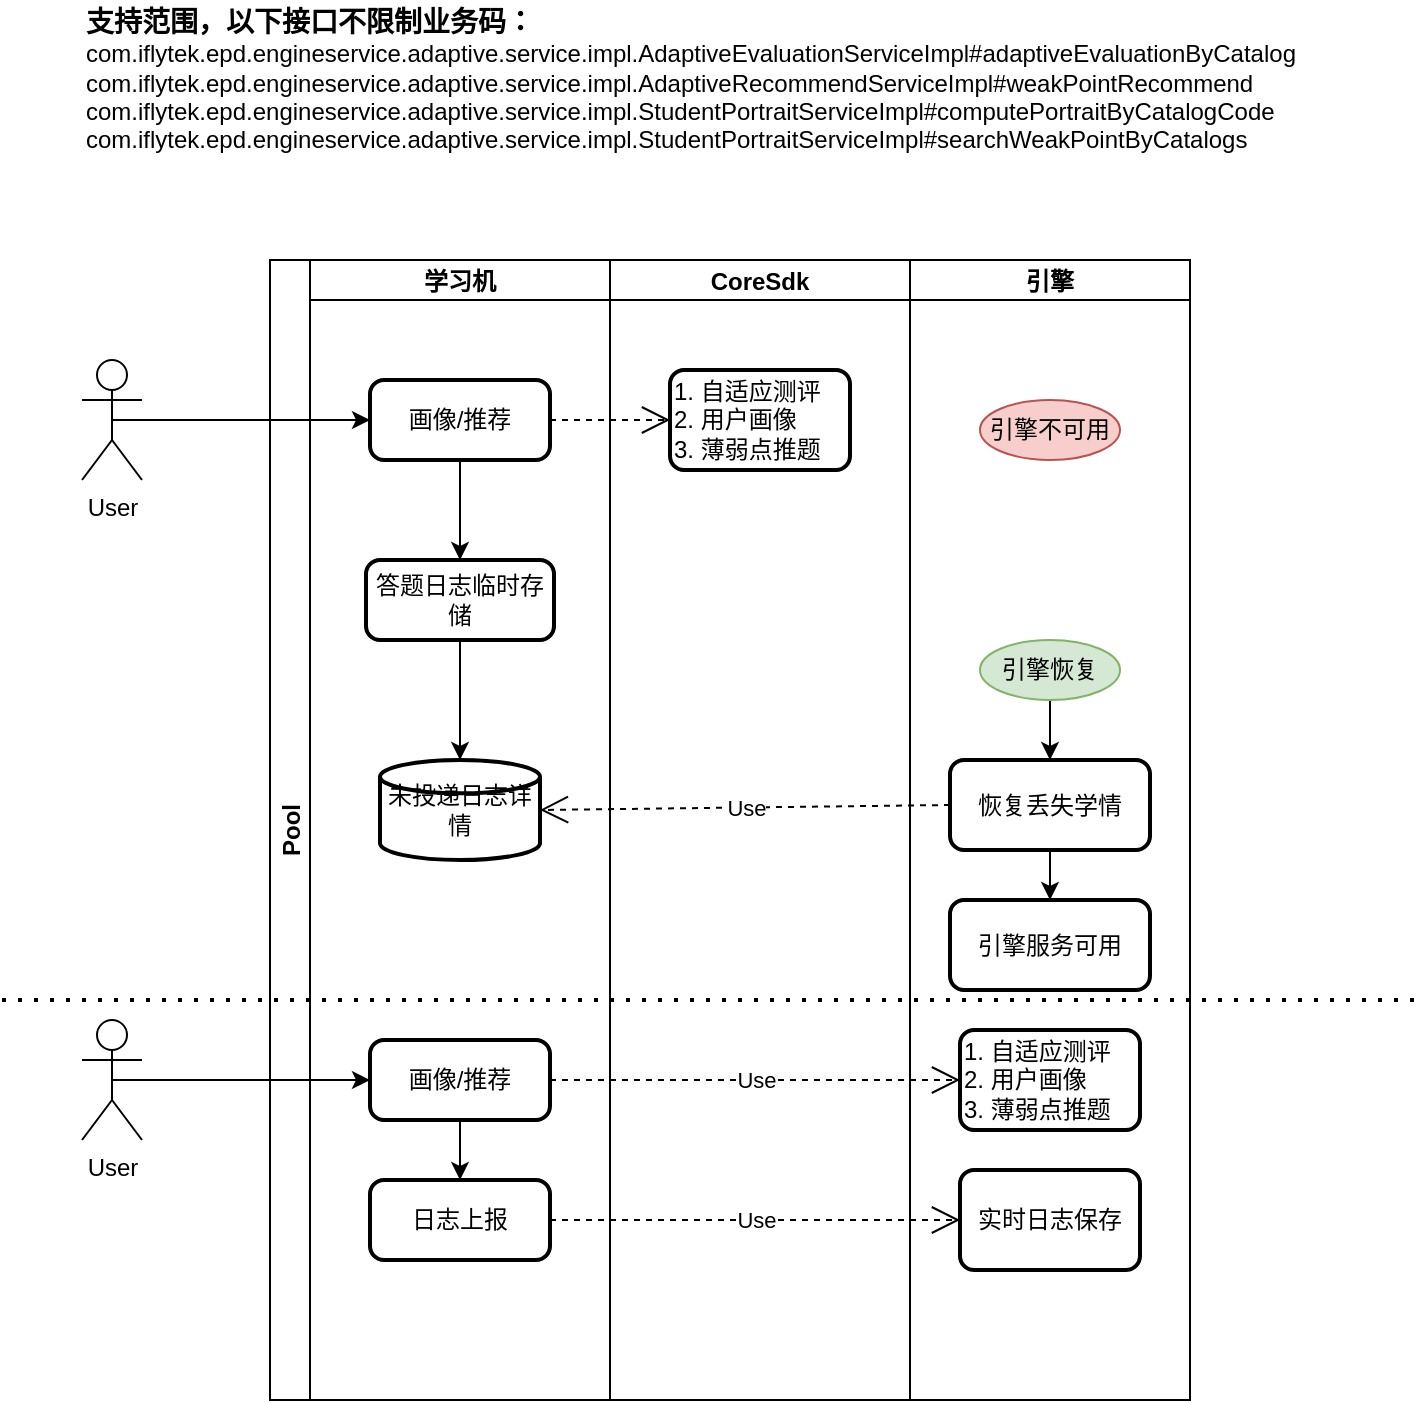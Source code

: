 <mxfile version="16.4.6" type="github">
  <diagram id="dgvY_rVGDL0mgEJ4h0jD" name="第 1 页">
    <mxGraphModel dx="1038" dy="547" grid="1" gridSize="10" guides="1" tooltips="1" connect="1" arrows="1" fold="1" page="1" pageScale="1" pageWidth="827" pageHeight="1169" math="0" shadow="0">
      <root>
        <mxCell id="0" />
        <mxCell id="1" parent="0" />
        <mxCell id="iDCLeAGYW5DPLVCuSpxa-2" value="Pool" style="swimlane;childLayout=stackLayout;resizeParent=1;resizeParentMax=0;startSize=20;horizontal=0;horizontalStack=1;" vertex="1" parent="1">
          <mxGeometry x="224" y="230" width="460" height="570" as="geometry" />
        </mxCell>
        <mxCell id="iDCLeAGYW5DPLVCuSpxa-3" value="学习机" style="swimlane;startSize=20;" vertex="1" parent="iDCLeAGYW5DPLVCuSpxa-2">
          <mxGeometry x="20" width="150" height="570" as="geometry" />
        </mxCell>
        <mxCell id="iDCLeAGYW5DPLVCuSpxa-16" style="edgeStyle=orthogonalEdgeStyle;rounded=0;orthogonalLoop=1;jettySize=auto;html=1;exitX=0.5;exitY=1;exitDx=0;exitDy=0;fontFamily=Helvetica;" edge="1" parent="iDCLeAGYW5DPLVCuSpxa-3" source="iDCLeAGYW5DPLVCuSpxa-11" target="iDCLeAGYW5DPLVCuSpxa-14">
          <mxGeometry relative="1" as="geometry" />
        </mxCell>
        <mxCell id="iDCLeAGYW5DPLVCuSpxa-11" value="画像/推荐" style="rounded=1;whiteSpace=wrap;html=1;absoluteArcSize=1;arcSize=14;strokeWidth=2;" vertex="1" parent="iDCLeAGYW5DPLVCuSpxa-3">
          <mxGeometry x="30" y="60" width="90" height="40" as="geometry" />
        </mxCell>
        <mxCell id="iDCLeAGYW5DPLVCuSpxa-18" style="edgeStyle=orthogonalEdgeStyle;rounded=0;orthogonalLoop=1;jettySize=auto;html=1;exitX=0.5;exitY=1;exitDx=0;exitDy=0;entryX=0.5;entryY=0;entryDx=0;entryDy=0;entryPerimeter=0;fontFamily=Helvetica;" edge="1" parent="iDCLeAGYW5DPLVCuSpxa-3" source="iDCLeAGYW5DPLVCuSpxa-14" target="iDCLeAGYW5DPLVCuSpxa-17">
          <mxGeometry relative="1" as="geometry" />
        </mxCell>
        <mxCell id="iDCLeAGYW5DPLVCuSpxa-14" value="答题日志临时存储" style="rounded=1;whiteSpace=wrap;html=1;absoluteArcSize=1;arcSize=14;strokeWidth=2;fontFamily=Helvetica;" vertex="1" parent="iDCLeAGYW5DPLVCuSpxa-3">
          <mxGeometry x="28" y="150" width="94" height="40" as="geometry" />
        </mxCell>
        <mxCell id="iDCLeAGYW5DPLVCuSpxa-17" value="未投递日志详情" style="strokeWidth=2;html=1;shape=mxgraph.flowchart.database;whiteSpace=wrap;fontFamily=Helvetica;" vertex="1" parent="iDCLeAGYW5DPLVCuSpxa-3">
          <mxGeometry x="35" y="250" width="80" height="50" as="geometry" />
        </mxCell>
        <mxCell id="iDCLeAGYW5DPLVCuSpxa-35" style="edgeStyle=orthogonalEdgeStyle;rounded=0;orthogonalLoop=1;jettySize=auto;html=1;exitX=0.5;exitY=1;exitDx=0;exitDy=0;entryX=0.5;entryY=0;entryDx=0;entryDy=0;fontFamily=Helvetica;" edge="1" parent="iDCLeAGYW5DPLVCuSpxa-3" source="iDCLeAGYW5DPLVCuSpxa-29" target="iDCLeAGYW5DPLVCuSpxa-33">
          <mxGeometry relative="1" as="geometry" />
        </mxCell>
        <mxCell id="iDCLeAGYW5DPLVCuSpxa-29" value="画像/推荐" style="rounded=1;whiteSpace=wrap;html=1;absoluteArcSize=1;arcSize=14;strokeWidth=2;" vertex="1" parent="iDCLeAGYW5DPLVCuSpxa-3">
          <mxGeometry x="30" y="390" width="90" height="40" as="geometry" />
        </mxCell>
        <mxCell id="iDCLeAGYW5DPLVCuSpxa-33" value="日志上报" style="rounded=1;whiteSpace=wrap;html=1;absoluteArcSize=1;arcSize=14;strokeWidth=2;" vertex="1" parent="iDCLeAGYW5DPLVCuSpxa-3">
          <mxGeometry x="30" y="460" width="90" height="40" as="geometry" />
        </mxCell>
        <mxCell id="iDCLeAGYW5DPLVCuSpxa-4" value="CoreSdk" style="swimlane;startSize=20;" vertex="1" parent="iDCLeAGYW5DPLVCuSpxa-2">
          <mxGeometry x="170" width="150" height="570" as="geometry" />
        </mxCell>
        <mxCell id="iDCLeAGYW5DPLVCuSpxa-7" value="&lt;span&gt;1. 自适应测评&lt;/span&gt;&lt;br&gt;&lt;span&gt;2. 用户画像&lt;/span&gt;&lt;br&gt;&lt;span&gt;3. 薄弱点推题&lt;/span&gt;" style="rounded=1;whiteSpace=wrap;html=1;absoluteArcSize=1;arcSize=14;strokeWidth=2;align=left;" vertex="1" parent="iDCLeAGYW5DPLVCuSpxa-4">
          <mxGeometry x="30" y="55" width="90" height="50" as="geometry" />
        </mxCell>
        <mxCell id="iDCLeAGYW5DPLVCuSpxa-5" value="引擎" style="swimlane;startSize=20;" vertex="1" parent="iDCLeAGYW5DPLVCuSpxa-2">
          <mxGeometry x="320" width="140" height="570" as="geometry" />
        </mxCell>
        <mxCell id="iDCLeAGYW5DPLVCuSpxa-6" value="引擎不可用" style="strokeWidth=1;html=1;shape=mxgraph.flowchart.start_1;whiteSpace=wrap;fillColor=#f8cecc;strokeColor=#b85450;" vertex="1" parent="iDCLeAGYW5DPLVCuSpxa-5">
          <mxGeometry x="35" y="70" width="70" height="30" as="geometry" />
        </mxCell>
        <mxCell id="iDCLeAGYW5DPLVCuSpxa-27" style="edgeStyle=orthogonalEdgeStyle;rounded=0;orthogonalLoop=1;jettySize=auto;html=1;exitX=0.5;exitY=1;exitDx=0;exitDy=0;exitPerimeter=0;entryX=0.5;entryY=0;entryDx=0;entryDy=0;fontFamily=Helvetica;" edge="1" parent="iDCLeAGYW5DPLVCuSpxa-5" source="iDCLeAGYW5DPLVCuSpxa-19" target="iDCLeAGYW5DPLVCuSpxa-21">
          <mxGeometry relative="1" as="geometry" />
        </mxCell>
        <mxCell id="iDCLeAGYW5DPLVCuSpxa-19" value="引擎恢复" style="strokeWidth=1;html=1;shape=mxgraph.flowchart.start_1;whiteSpace=wrap;fillColor=#d5e8d4;strokeColor=#82b366;" vertex="1" parent="iDCLeAGYW5DPLVCuSpxa-5">
          <mxGeometry x="35" y="190" width="70" height="30" as="geometry" />
        </mxCell>
        <mxCell id="iDCLeAGYW5DPLVCuSpxa-28" style="edgeStyle=orthogonalEdgeStyle;rounded=0;orthogonalLoop=1;jettySize=auto;html=1;exitX=0.5;exitY=1;exitDx=0;exitDy=0;entryX=0.5;entryY=0;entryDx=0;entryDy=0;fontFamily=Helvetica;" edge="1" parent="iDCLeAGYW5DPLVCuSpxa-5" source="iDCLeAGYW5DPLVCuSpxa-21" target="iDCLeAGYW5DPLVCuSpxa-26">
          <mxGeometry relative="1" as="geometry" />
        </mxCell>
        <mxCell id="iDCLeAGYW5DPLVCuSpxa-21" value="恢复丢失学情" style="rounded=1;whiteSpace=wrap;html=1;absoluteArcSize=1;arcSize=14;strokeWidth=2;fontFamily=Helvetica;" vertex="1" parent="iDCLeAGYW5DPLVCuSpxa-5">
          <mxGeometry x="20" y="250" width="100" height="45" as="geometry" />
        </mxCell>
        <mxCell id="iDCLeAGYW5DPLVCuSpxa-26" value="引擎服务可用" style="rounded=1;whiteSpace=wrap;html=1;absoluteArcSize=1;arcSize=14;strokeWidth=2;fontFamily=Helvetica;" vertex="1" parent="iDCLeAGYW5DPLVCuSpxa-5">
          <mxGeometry x="20" y="320" width="100" height="45" as="geometry" />
        </mxCell>
        <mxCell id="iDCLeAGYW5DPLVCuSpxa-30" value="&lt;span&gt;1. 自适应测评&lt;/span&gt;&lt;br&gt;&lt;span&gt;2. 用户画像&lt;/span&gt;&lt;br&gt;&lt;span&gt;3. 薄弱点推题&lt;/span&gt;" style="rounded=1;whiteSpace=wrap;html=1;absoluteArcSize=1;arcSize=14;strokeWidth=2;align=left;" vertex="1" parent="iDCLeAGYW5DPLVCuSpxa-5">
          <mxGeometry x="25" y="385" width="90" height="50" as="geometry" />
        </mxCell>
        <mxCell id="iDCLeAGYW5DPLVCuSpxa-36" value="实时日志保存" style="rounded=1;whiteSpace=wrap;html=1;absoluteArcSize=1;arcSize=14;strokeWidth=2;fontFamily=Helvetica;" vertex="1" parent="iDCLeAGYW5DPLVCuSpxa-5">
          <mxGeometry x="25" y="455" width="90" height="50" as="geometry" />
        </mxCell>
        <mxCell id="iDCLeAGYW5DPLVCuSpxa-15" value="" style="endArrow=open;endSize=12;dashed=1;html=1;rounded=0;fontFamily=Helvetica;exitX=1;exitY=0.5;exitDx=0;exitDy=0;entryX=0;entryY=0.5;entryDx=0;entryDy=0;" edge="1" parent="iDCLeAGYW5DPLVCuSpxa-2" source="iDCLeAGYW5DPLVCuSpxa-11" target="iDCLeAGYW5DPLVCuSpxa-7">
          <mxGeometry width="160" relative="1" as="geometry">
            <mxPoint x="216" y="230" as="sourcePoint" />
            <mxPoint x="376" y="230" as="targetPoint" />
          </mxGeometry>
        </mxCell>
        <mxCell id="iDCLeAGYW5DPLVCuSpxa-24" value="Use" style="endArrow=open;endSize=12;dashed=1;html=1;rounded=0;fontFamily=Helvetica;exitX=0;exitY=0.5;exitDx=0;exitDy=0;entryX=1;entryY=0.5;entryDx=0;entryDy=0;entryPerimeter=0;" edge="1" parent="iDCLeAGYW5DPLVCuSpxa-2" source="iDCLeAGYW5DPLVCuSpxa-21" target="iDCLeAGYW5DPLVCuSpxa-17">
          <mxGeometry width="160" relative="1" as="geometry">
            <mxPoint x="216" y="300" as="sourcePoint" />
            <mxPoint x="376" y="300" as="targetPoint" />
          </mxGeometry>
        </mxCell>
        <mxCell id="iDCLeAGYW5DPLVCuSpxa-34" value="Use" style="endArrow=open;endSize=12;dashed=1;html=1;rounded=0;fontFamily=Helvetica;exitX=1;exitY=0.5;exitDx=0;exitDy=0;entryX=0;entryY=0.5;entryDx=0;entryDy=0;" edge="1" parent="iDCLeAGYW5DPLVCuSpxa-2" source="iDCLeAGYW5DPLVCuSpxa-29" target="iDCLeAGYW5DPLVCuSpxa-30">
          <mxGeometry width="160" relative="1" as="geometry">
            <mxPoint x="216" y="290" as="sourcePoint" />
            <mxPoint x="376" y="290" as="targetPoint" />
          </mxGeometry>
        </mxCell>
        <mxCell id="iDCLeAGYW5DPLVCuSpxa-37" value="Use" style="endArrow=open;endSize=12;dashed=1;html=1;rounded=0;fontFamily=Helvetica;exitX=1;exitY=0.5;exitDx=0;exitDy=0;entryX=0;entryY=0.5;entryDx=0;entryDy=0;" edge="1" parent="iDCLeAGYW5DPLVCuSpxa-2" source="iDCLeAGYW5DPLVCuSpxa-33" target="iDCLeAGYW5DPLVCuSpxa-36">
          <mxGeometry width="160" relative="1" as="geometry">
            <mxPoint x="150" y="420" as="sourcePoint" />
            <mxPoint x="355" y="420" as="targetPoint" />
          </mxGeometry>
        </mxCell>
        <mxCell id="iDCLeAGYW5DPLVCuSpxa-12" style="edgeStyle=orthogonalEdgeStyle;rounded=0;orthogonalLoop=1;jettySize=auto;html=1;exitX=0.5;exitY=0.5;exitDx=0;exitDy=0;exitPerimeter=0;entryX=0;entryY=0.5;entryDx=0;entryDy=0;fontFamily=Helvetica;" edge="1" parent="1" source="iDCLeAGYW5DPLVCuSpxa-8" target="iDCLeAGYW5DPLVCuSpxa-11">
          <mxGeometry relative="1" as="geometry" />
        </mxCell>
        <mxCell id="iDCLeAGYW5DPLVCuSpxa-8" value="User" style="shape=umlActor;verticalLabelPosition=bottom;verticalAlign=top;html=1;outlineConnect=0;strokeWidth=1;" vertex="1" parent="1">
          <mxGeometry x="130" y="280" width="30" height="60" as="geometry" />
        </mxCell>
        <mxCell id="iDCLeAGYW5DPLVCuSpxa-31" style="edgeStyle=orthogonalEdgeStyle;rounded=0;orthogonalLoop=1;jettySize=auto;html=1;exitX=0.5;exitY=0.5;exitDx=0;exitDy=0;exitPerimeter=0;entryX=0;entryY=0.5;entryDx=0;entryDy=0;fontFamily=Helvetica;" edge="1" parent="1" source="iDCLeAGYW5DPLVCuSpxa-20" target="iDCLeAGYW5DPLVCuSpxa-29">
          <mxGeometry relative="1" as="geometry" />
        </mxCell>
        <mxCell id="iDCLeAGYW5DPLVCuSpxa-20" value="User" style="shape=umlActor;verticalLabelPosition=bottom;verticalAlign=top;html=1;outlineConnect=0;strokeWidth=1;" vertex="1" parent="1">
          <mxGeometry x="130" y="610" width="30" height="60" as="geometry" />
        </mxCell>
        <mxCell id="iDCLeAGYW5DPLVCuSpxa-38" value="" style="endArrow=none;dashed=1;html=1;dashPattern=1 3;strokeWidth=2;rounded=0;fontFamily=Helvetica;" edge="1" parent="1">
          <mxGeometry width="50" height="50" relative="1" as="geometry">
            <mxPoint x="90" y="600" as="sourcePoint" />
            <mxPoint x="800" y="600" as="targetPoint" />
          </mxGeometry>
        </mxCell>
        <mxCell id="iDCLeAGYW5DPLVCuSpxa-39" value="&lt;b&gt;&lt;font style=&quot;font-size: 14px&quot;&gt;支持范围，以下接口不限制业务码：&lt;/font&gt;&lt;/b&gt;&lt;br&gt;com.iflytek.epd.engineservice.adaptive.service.impl.AdaptiveEvaluationServiceImpl#adaptiveEvaluationByCatalog&lt;br&gt;com.iflytek.epd.engineservice.adaptive.service.impl.AdaptiveRecommendServiceImpl#weakPointRecommend&lt;br&gt;com.iflytek.epd.engineservice.adaptive.service.impl.StudentPortraitServiceImpl#computePortraitByCatalogCode&lt;br&gt;com.iflytek.epd.engineservice.adaptive.service.impl.StudentPortraitServiceImpl#searchWeakPointByCatalogs" style="text;html=1;strokeColor=none;fillColor=none;align=left;verticalAlign=middle;whiteSpace=wrap;rounded=0;fontFamily=Helvetica;" vertex="1" parent="1">
          <mxGeometry x="130" y="100" width="616" height="80" as="geometry" />
        </mxCell>
      </root>
    </mxGraphModel>
  </diagram>
</mxfile>
